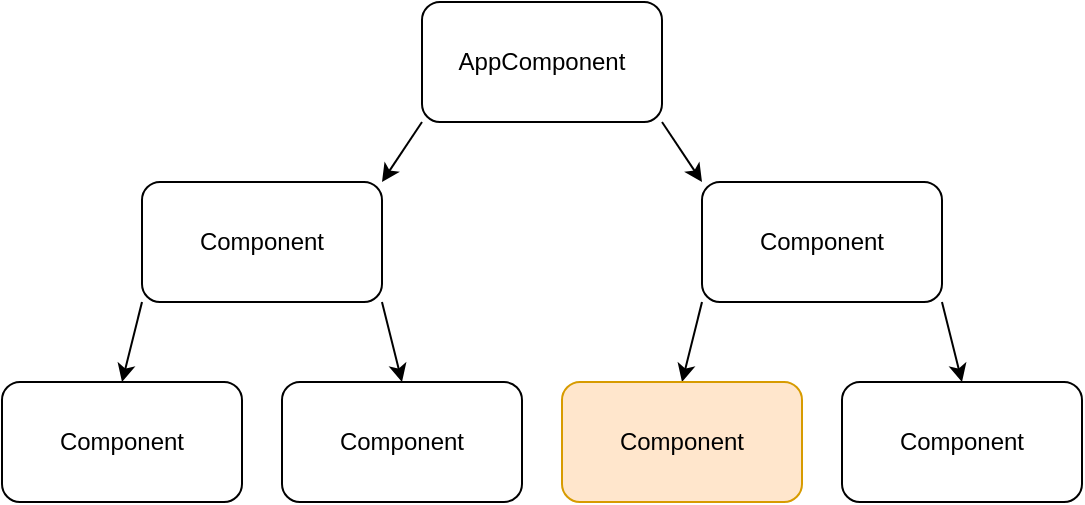 <mxfile version="14.1.8" type="device"><diagram id="9H4CbegL8CMtX5bzwnj7" name="Page-1"><mxGraphModel dx="1102" dy="940" grid="1" gridSize="10" guides="1" tooltips="1" connect="1" arrows="1" fold="1" page="1" pageScale="1" pageWidth="850" pageHeight="1100" math="0" shadow="0"><root><mxCell id="0"/><mxCell id="1" parent="0"/><mxCell id="2D6bgHtjTvFWQIY4iAsh-1" style="rounded=0;orthogonalLoop=1;jettySize=auto;html=1;exitX=0;exitY=1;exitDx=0;exitDy=0;entryX=1;entryY=0;entryDx=0;entryDy=0;" parent="1" source="2D6bgHtjTvFWQIY4iAsh-3" target="2D6bgHtjTvFWQIY4iAsh-6" edge="1"><mxGeometry relative="1" as="geometry"/></mxCell><mxCell id="2D6bgHtjTvFWQIY4iAsh-2" style="edgeStyle=none;rounded=0;orthogonalLoop=1;jettySize=auto;html=1;exitX=1;exitY=1;exitDx=0;exitDy=0;entryX=0;entryY=0;entryDx=0;entryDy=0;" parent="1" source="2D6bgHtjTvFWQIY4iAsh-3" target="2D6bgHtjTvFWQIY4iAsh-11" edge="1"><mxGeometry relative="1" as="geometry"/></mxCell><mxCell id="2D6bgHtjTvFWQIY4iAsh-3" value="AppComponent" style="rounded=1;whiteSpace=wrap;html=1;" parent="1" vertex="1"><mxGeometry x="260" y="30" width="120" height="60" as="geometry"/></mxCell><mxCell id="2D6bgHtjTvFWQIY4iAsh-4" style="edgeStyle=none;rounded=0;orthogonalLoop=1;jettySize=auto;html=1;exitX=0;exitY=1;exitDx=0;exitDy=0;entryX=0.5;entryY=0;entryDx=0;entryDy=0;" parent="1" source="2D6bgHtjTvFWQIY4iAsh-6" target="2D6bgHtjTvFWQIY4iAsh-7" edge="1"><mxGeometry relative="1" as="geometry"/></mxCell><mxCell id="2D6bgHtjTvFWQIY4iAsh-5" style="edgeStyle=none;rounded=0;orthogonalLoop=1;jettySize=auto;html=1;exitX=1;exitY=1;exitDx=0;exitDy=0;entryX=0.5;entryY=0;entryDx=0;entryDy=0;" parent="1" source="2D6bgHtjTvFWQIY4iAsh-6" target="2D6bgHtjTvFWQIY4iAsh-8" edge="1"><mxGeometry relative="1" as="geometry"/></mxCell><mxCell id="2D6bgHtjTvFWQIY4iAsh-6" value="Component" style="rounded=1;whiteSpace=wrap;html=1;" parent="1" vertex="1"><mxGeometry x="120" y="120" width="120" height="60" as="geometry"/></mxCell><mxCell id="2D6bgHtjTvFWQIY4iAsh-7" value="Component" style="rounded=1;whiteSpace=wrap;html=1;" parent="1" vertex="1"><mxGeometry x="50" y="220" width="120" height="60" as="geometry"/></mxCell><mxCell id="2D6bgHtjTvFWQIY4iAsh-8" value="Component" style="rounded=1;whiteSpace=wrap;html=1;" parent="1" vertex="1"><mxGeometry x="190" y="220" width="120" height="60" as="geometry"/></mxCell><mxCell id="2D6bgHtjTvFWQIY4iAsh-9" style="edgeStyle=none;rounded=0;orthogonalLoop=1;jettySize=auto;html=1;exitX=0;exitY=1;exitDx=0;exitDy=0;entryX=0.5;entryY=0;entryDx=0;entryDy=0;" parent="1" source="2D6bgHtjTvFWQIY4iAsh-11" target="2D6bgHtjTvFWQIY4iAsh-12" edge="1"><mxGeometry relative="1" as="geometry"/></mxCell><mxCell id="2D6bgHtjTvFWQIY4iAsh-10" style="edgeStyle=none;rounded=0;orthogonalLoop=1;jettySize=auto;html=1;exitX=1;exitY=1;exitDx=0;exitDy=0;entryX=0.5;entryY=0;entryDx=0;entryDy=0;" parent="1" source="2D6bgHtjTvFWQIY4iAsh-11" target="2D6bgHtjTvFWQIY4iAsh-13" edge="1"><mxGeometry relative="1" as="geometry"/></mxCell><mxCell id="2D6bgHtjTvFWQIY4iAsh-11" value="Component" style="rounded=1;whiteSpace=wrap;html=1;" parent="1" vertex="1"><mxGeometry x="400" y="120" width="120" height="60" as="geometry"/></mxCell><mxCell id="2D6bgHtjTvFWQIY4iAsh-12" value="Component" style="rounded=1;whiteSpace=wrap;html=1;fillColor=#ffe6cc;strokeColor=#d79b00;" parent="1" vertex="1"><mxGeometry x="330" y="220" width="120" height="60" as="geometry"/></mxCell><mxCell id="2D6bgHtjTvFWQIY4iAsh-13" value="Component" style="rounded=1;whiteSpace=wrap;html=1;" parent="1" vertex="1"><mxGeometry x="470" y="220" width="120" height="60" as="geometry"/></mxCell></root></mxGraphModel></diagram></mxfile>